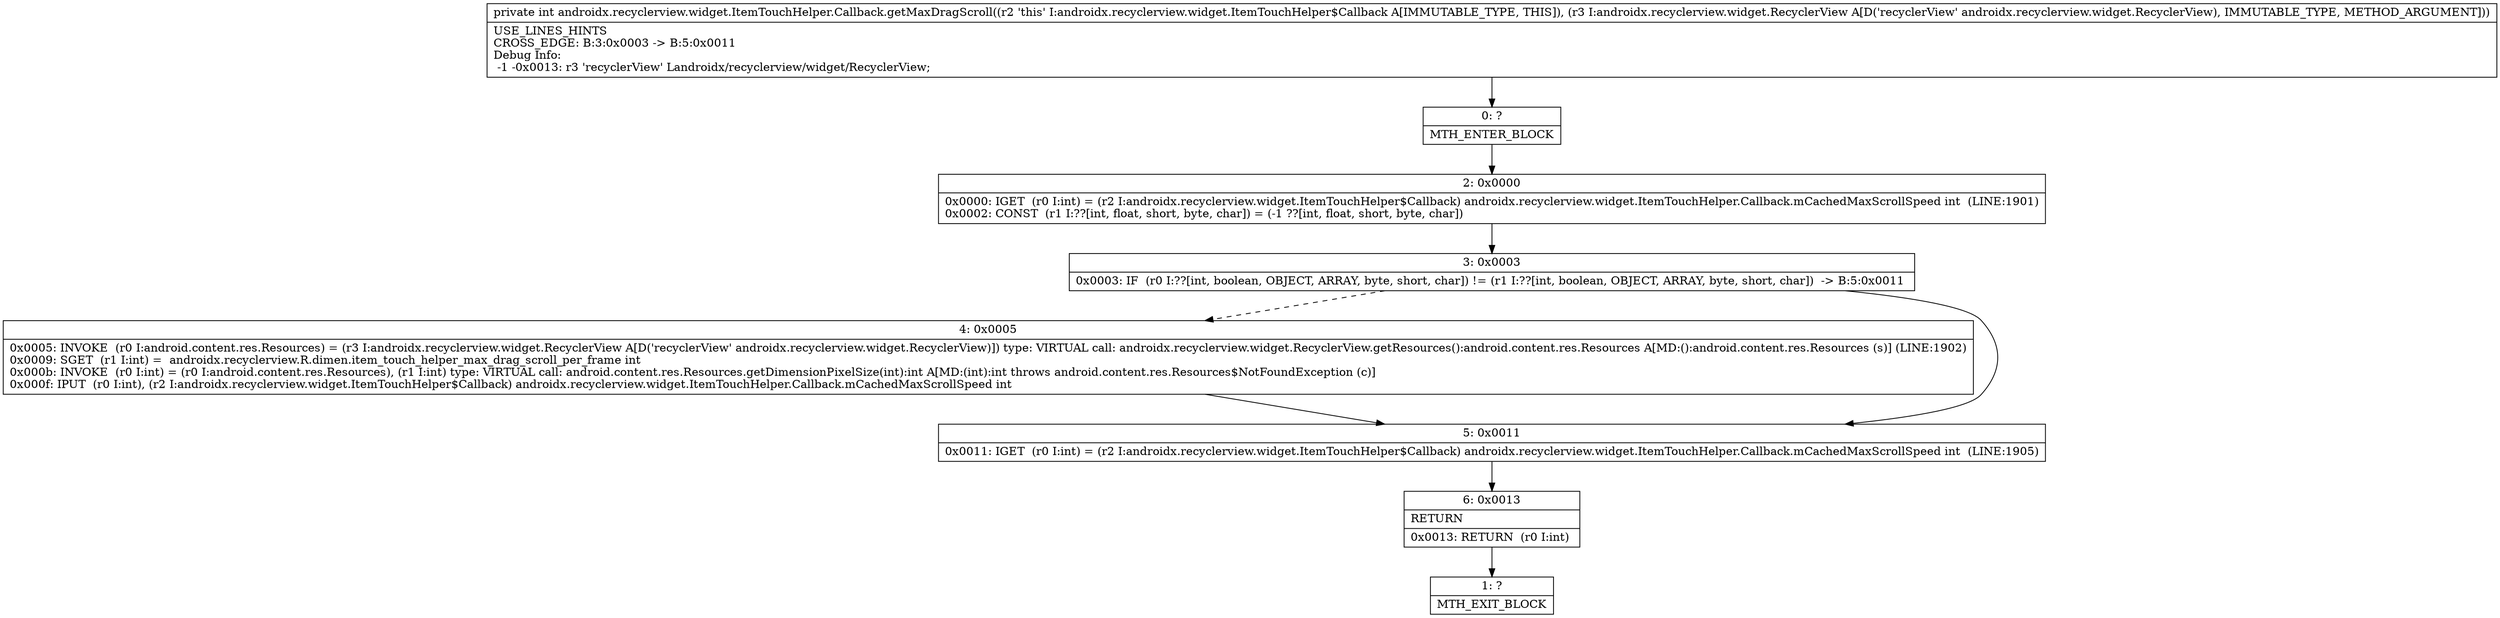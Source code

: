 digraph "CFG forandroidx.recyclerview.widget.ItemTouchHelper.Callback.getMaxDragScroll(Landroidx\/recyclerview\/widget\/RecyclerView;)I" {
Node_0 [shape=record,label="{0\:\ ?|MTH_ENTER_BLOCK\l}"];
Node_2 [shape=record,label="{2\:\ 0x0000|0x0000: IGET  (r0 I:int) = (r2 I:androidx.recyclerview.widget.ItemTouchHelper$Callback) androidx.recyclerview.widget.ItemTouchHelper.Callback.mCachedMaxScrollSpeed int  (LINE:1901)\l0x0002: CONST  (r1 I:??[int, float, short, byte, char]) = (\-1 ??[int, float, short, byte, char]) \l}"];
Node_3 [shape=record,label="{3\:\ 0x0003|0x0003: IF  (r0 I:??[int, boolean, OBJECT, ARRAY, byte, short, char]) != (r1 I:??[int, boolean, OBJECT, ARRAY, byte, short, char])  \-\> B:5:0x0011 \l}"];
Node_4 [shape=record,label="{4\:\ 0x0005|0x0005: INVOKE  (r0 I:android.content.res.Resources) = (r3 I:androidx.recyclerview.widget.RecyclerView A[D('recyclerView' androidx.recyclerview.widget.RecyclerView)]) type: VIRTUAL call: androidx.recyclerview.widget.RecyclerView.getResources():android.content.res.Resources A[MD:():android.content.res.Resources (s)] (LINE:1902)\l0x0009: SGET  (r1 I:int) =  androidx.recyclerview.R.dimen.item_touch_helper_max_drag_scroll_per_frame int \l0x000b: INVOKE  (r0 I:int) = (r0 I:android.content.res.Resources), (r1 I:int) type: VIRTUAL call: android.content.res.Resources.getDimensionPixelSize(int):int A[MD:(int):int throws android.content.res.Resources$NotFoundException (c)]\l0x000f: IPUT  (r0 I:int), (r2 I:androidx.recyclerview.widget.ItemTouchHelper$Callback) androidx.recyclerview.widget.ItemTouchHelper.Callback.mCachedMaxScrollSpeed int \l}"];
Node_5 [shape=record,label="{5\:\ 0x0011|0x0011: IGET  (r0 I:int) = (r2 I:androidx.recyclerview.widget.ItemTouchHelper$Callback) androidx.recyclerview.widget.ItemTouchHelper.Callback.mCachedMaxScrollSpeed int  (LINE:1905)\l}"];
Node_6 [shape=record,label="{6\:\ 0x0013|RETURN\l|0x0013: RETURN  (r0 I:int) \l}"];
Node_1 [shape=record,label="{1\:\ ?|MTH_EXIT_BLOCK\l}"];
MethodNode[shape=record,label="{private int androidx.recyclerview.widget.ItemTouchHelper.Callback.getMaxDragScroll((r2 'this' I:androidx.recyclerview.widget.ItemTouchHelper$Callback A[IMMUTABLE_TYPE, THIS]), (r3 I:androidx.recyclerview.widget.RecyclerView A[D('recyclerView' androidx.recyclerview.widget.RecyclerView), IMMUTABLE_TYPE, METHOD_ARGUMENT]))  | USE_LINES_HINTS\lCROSS_EDGE: B:3:0x0003 \-\> B:5:0x0011\lDebug Info:\l  \-1 \-0x0013: r3 'recyclerView' Landroidx\/recyclerview\/widget\/RecyclerView;\l}"];
MethodNode -> Node_0;Node_0 -> Node_2;
Node_2 -> Node_3;
Node_3 -> Node_4[style=dashed];
Node_3 -> Node_5;
Node_4 -> Node_5;
Node_5 -> Node_6;
Node_6 -> Node_1;
}

